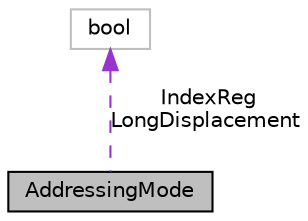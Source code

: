 digraph "AddressingMode"
{
 // LATEX_PDF_SIZE
  bgcolor="transparent";
  edge [fontname="Helvetica",fontsize="10",labelfontname="Helvetica",labelfontsize="10"];
  node [fontname="Helvetica",fontsize="10",shape=record];
  Node1 [label="AddressingMode",height=0.2,width=0.4,color="black", fillcolor="grey75", style="filled", fontcolor="black",tooltip=" "];
  Node2 -> Node1 [dir="back",color="darkorchid3",fontsize="10",style="dashed",label=" IndexReg\nLongDisplacement" ,fontname="Helvetica"];
  Node2 [label="bool",height=0.2,width=0.4,color="grey75",tooltip=" "];
}
